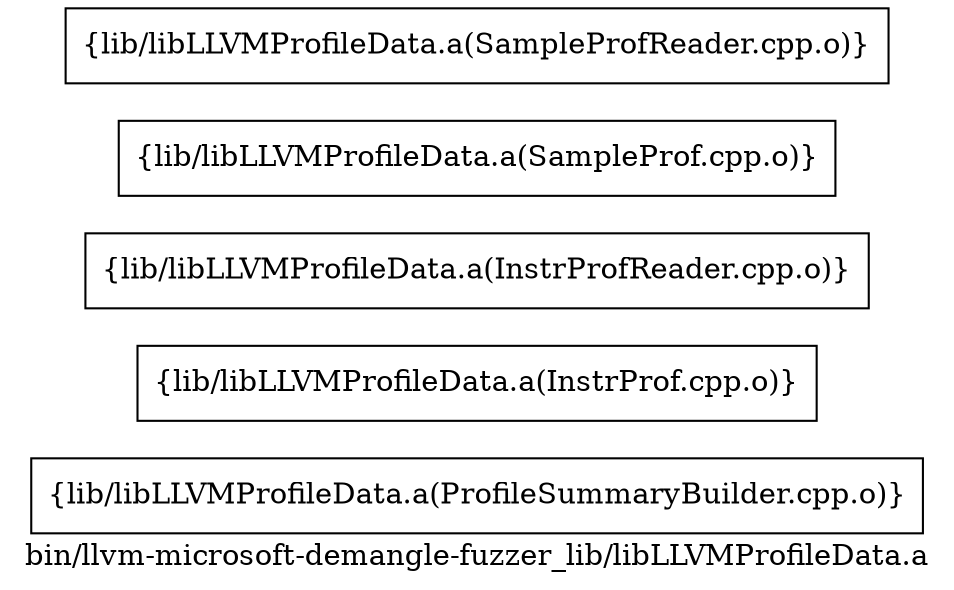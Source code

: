 digraph "bin/llvm-microsoft-demangle-fuzzer_lib/libLLVMProfileData.a" {
	label="bin/llvm-microsoft-demangle-fuzzer_lib/libLLVMProfileData.a";
	rankdir=LR;

	Node0x557820d58cd8 [shape=record,shape=box,group=0,label="{lib/libLLVMProfileData.a(ProfileSummaryBuilder.cpp.o)}"];
	Node0x557820d5ab28 [shape=record,shape=box,group=0,label="{lib/libLLVMProfileData.a(InstrProf.cpp.o)}"];
	Node0x557820d5a6c8 [shape=record,shape=box,group=0,label="{lib/libLLVMProfileData.a(InstrProfReader.cpp.o)}"];
	Node0x557820d57518 [shape=record,shape=box,group=0,label="{lib/libLLVMProfileData.a(SampleProf.cpp.o)}"];
	Node0x557820d57c98 [shape=record,shape=box,group=0,label="{lib/libLLVMProfileData.a(SampleProfReader.cpp.o)}"];
}
